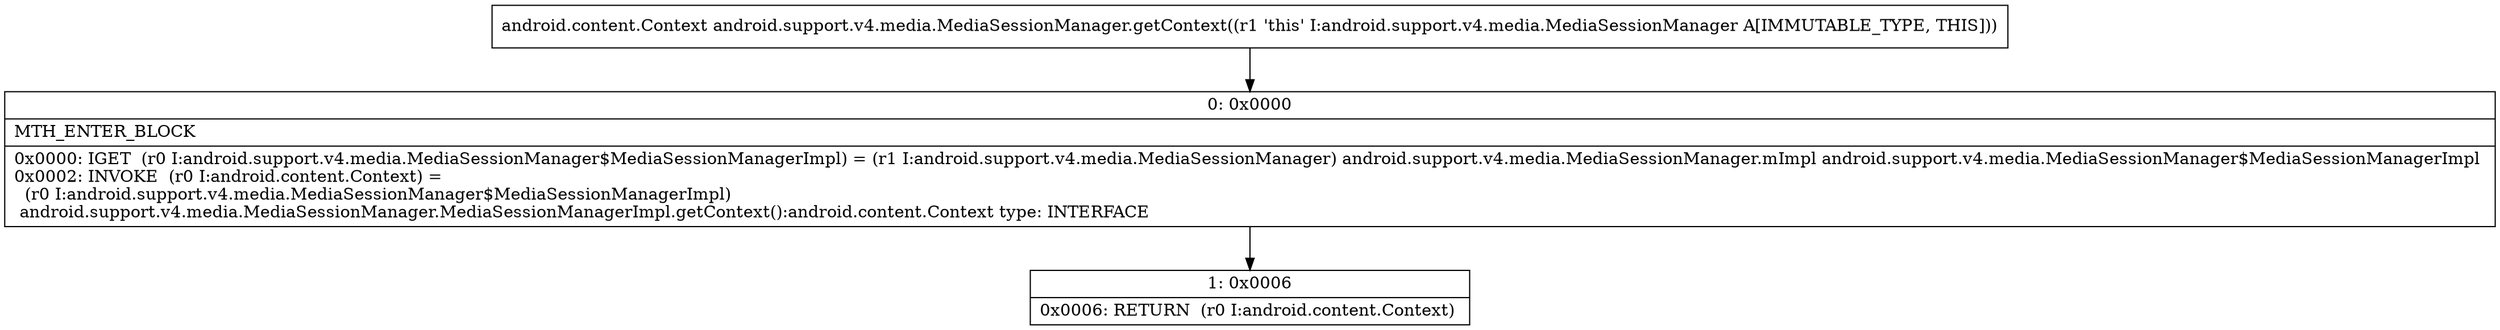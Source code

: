 digraph "CFG forandroid.support.v4.media.MediaSessionManager.getContext()Landroid\/content\/Context;" {
Node_0 [shape=record,label="{0\:\ 0x0000|MTH_ENTER_BLOCK\l|0x0000: IGET  (r0 I:android.support.v4.media.MediaSessionManager$MediaSessionManagerImpl) = (r1 I:android.support.v4.media.MediaSessionManager) android.support.v4.media.MediaSessionManager.mImpl android.support.v4.media.MediaSessionManager$MediaSessionManagerImpl \l0x0002: INVOKE  (r0 I:android.content.Context) = \l  (r0 I:android.support.v4.media.MediaSessionManager$MediaSessionManagerImpl)\l android.support.v4.media.MediaSessionManager.MediaSessionManagerImpl.getContext():android.content.Context type: INTERFACE \l}"];
Node_1 [shape=record,label="{1\:\ 0x0006|0x0006: RETURN  (r0 I:android.content.Context) \l}"];
MethodNode[shape=record,label="{android.content.Context android.support.v4.media.MediaSessionManager.getContext((r1 'this' I:android.support.v4.media.MediaSessionManager A[IMMUTABLE_TYPE, THIS])) }"];
MethodNode -> Node_0;
Node_0 -> Node_1;
}

